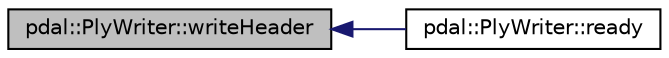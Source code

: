 digraph "pdal::PlyWriter::writeHeader"
{
  edge [fontname="Helvetica",fontsize="10",labelfontname="Helvetica",labelfontsize="10"];
  node [fontname="Helvetica",fontsize="10",shape=record];
  rankdir="LR";
  Node1 [label="pdal::PlyWriter::writeHeader",height=0.2,width=0.4,color="black", fillcolor="grey75", style="filled", fontcolor="black"];
  Node1 -> Node2 [dir="back",color="midnightblue",fontsize="10",style="solid",fontname="Helvetica"];
  Node2 [label="pdal::PlyWriter::ready",height=0.2,width=0.4,color="black", fillcolor="white", style="filled",URL="$classpdal_1_1PlyWriter.html#aa39b57d097ca267a877c12ffbde46900"];
}

